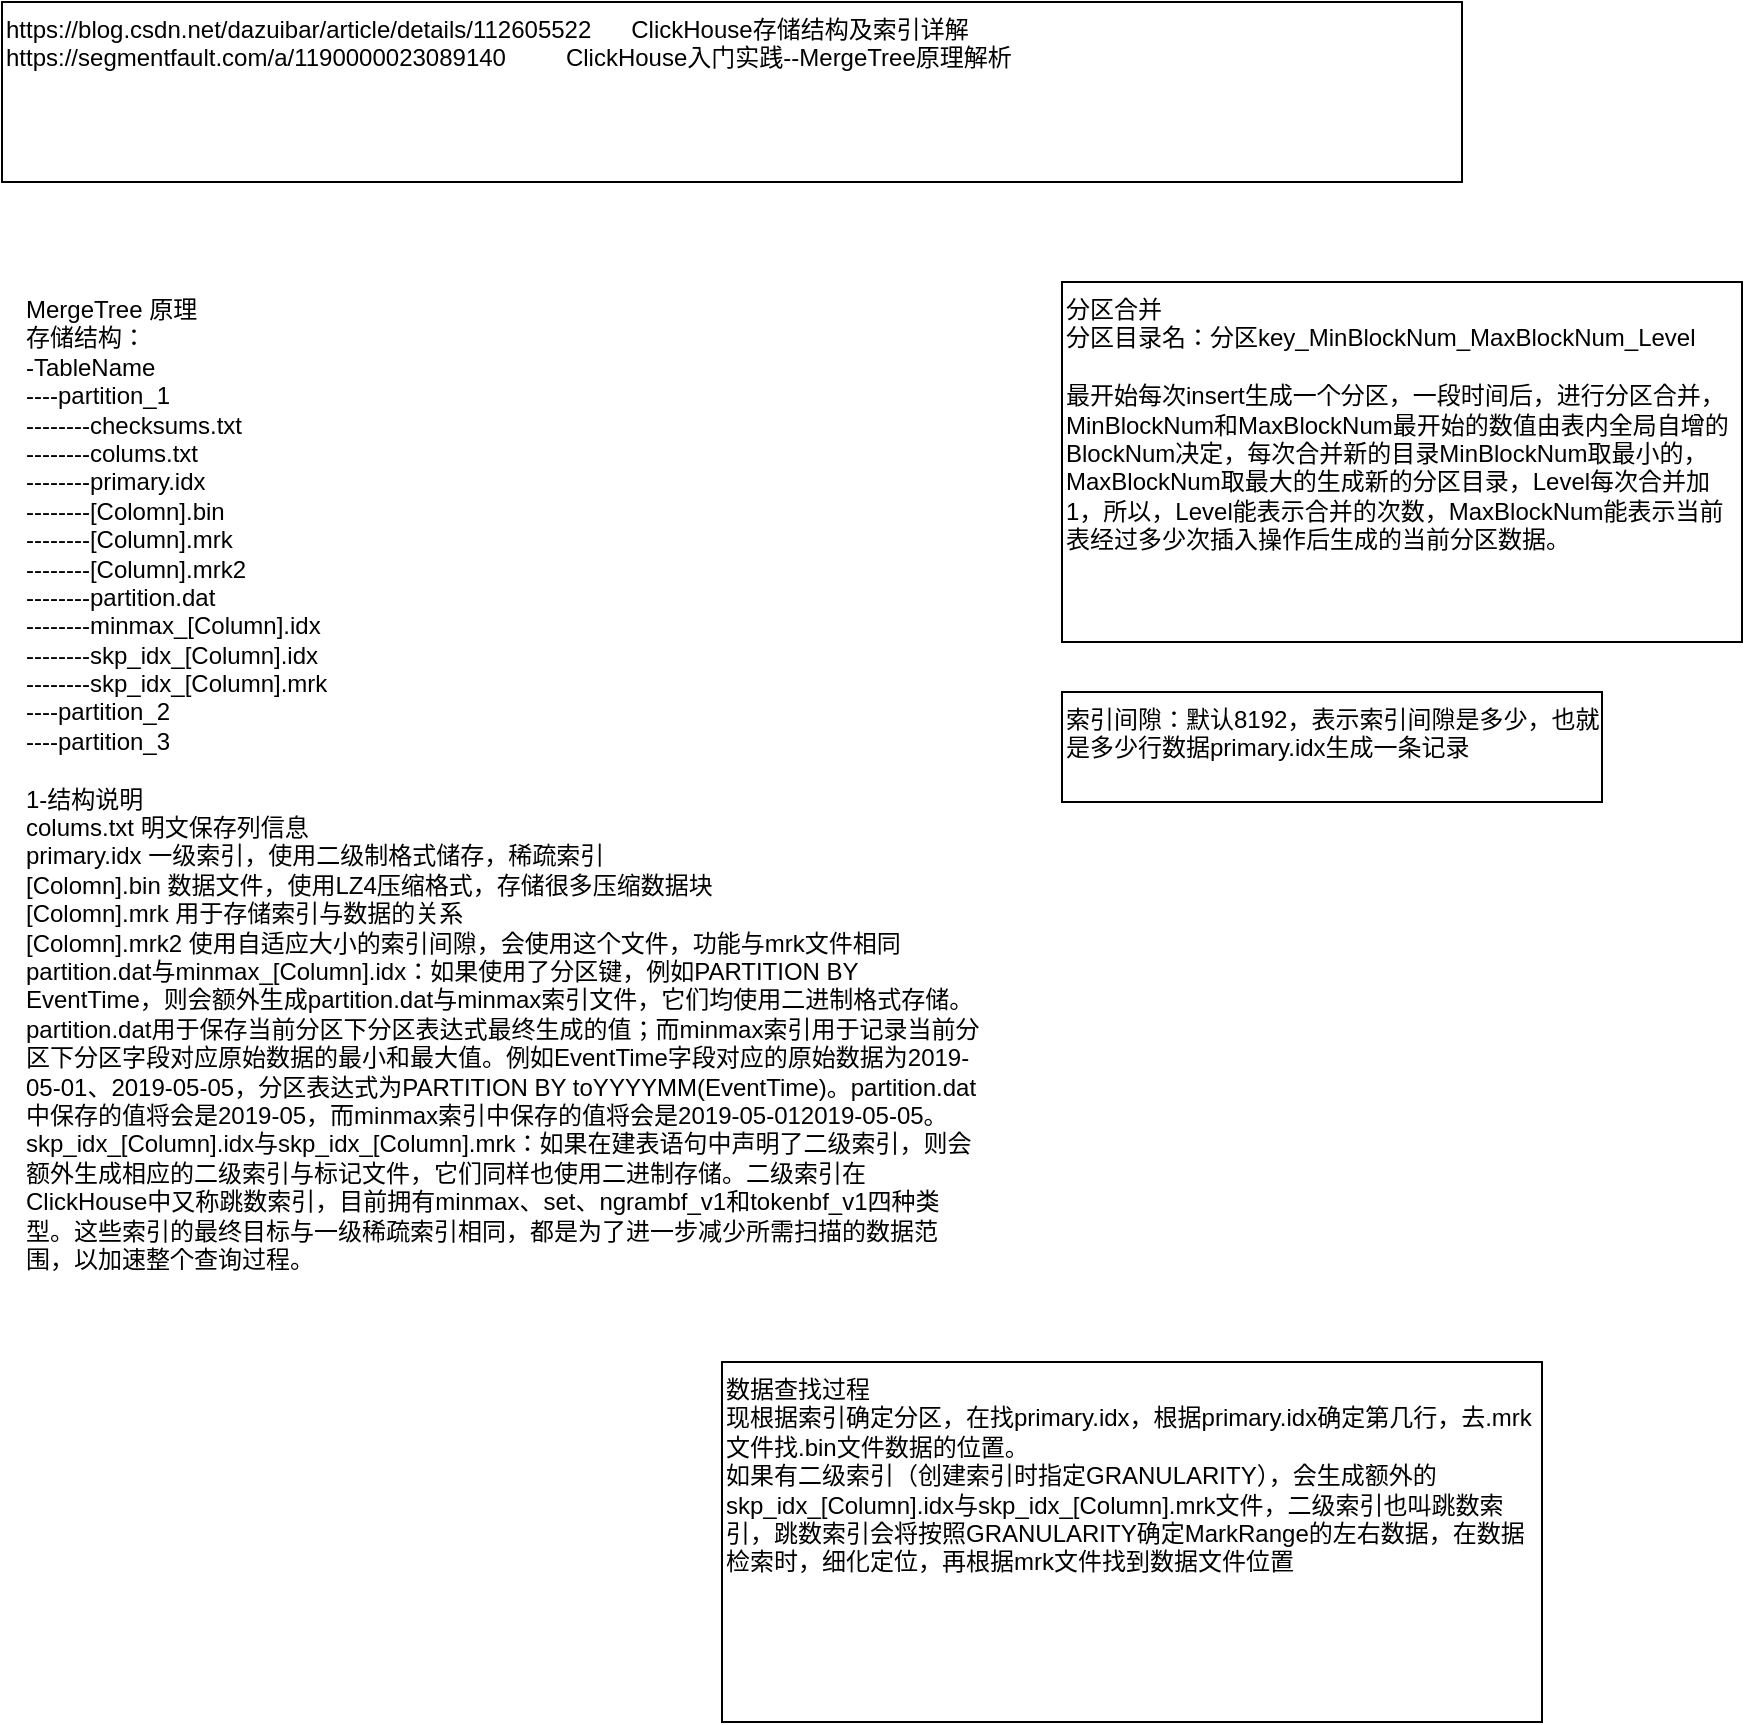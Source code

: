 <mxfile version="13.2.4" type="device"><diagram id="3H8OVSgQ-XpoPwuYhJ0F" name="Page-1"><mxGraphModel dx="946" dy="630" grid="1" gridSize="10" guides="1" tooltips="1" connect="1" arrows="1" fold="1" page="1" pageScale="1" pageWidth="827" pageHeight="1169" math="0" shadow="0"><root><mxCell id="0"/><mxCell id="1" parent="0"/><mxCell id="67tsE_MJFFnnIAoAEJKT-2" value="https://blog.csdn.net/dazuibar/article/details/112605522&amp;nbsp; &amp;nbsp; &amp;nbsp; ClickHouse存储结构及索引详解&lt;br&gt;https://segmentfault.com/a/1190000023089140&amp;nbsp; &amp;nbsp; &amp;nbsp; &amp;nbsp; &amp;nbsp;ClickHouse入门实践--MergeTree原理解析" style="rounded=0;whiteSpace=wrap;html=1;align=left;verticalAlign=top;" vertex="1" parent="1"><mxGeometry x="20" y="60" width="730" height="90" as="geometry"/></mxCell><mxCell id="67tsE_MJFFnnIAoAEJKT-3" value="MergeTree 原理&amp;nbsp;&lt;br&gt;存储结构：&lt;br&gt;-TableName&lt;br&gt;----partition_1&lt;br&gt;--------checksums.txt&lt;br&gt;--------colums.txt&lt;br&gt;--------primary.idx&lt;br&gt;--------[Colomn].bin&lt;br&gt;--------[Column].mrk&lt;br&gt;--------[Column].mrk2&lt;br&gt;--------partition.dat&lt;br&gt;--------minmax_[Column].idx&lt;br&gt;--------skp_idx_[Column].idx&lt;br&gt;--------skp_idx_[Column].mrk&lt;br&gt;----partition_2&lt;br&gt;----partition_3&lt;br&gt;&lt;br&gt;1-结构说明&lt;br&gt;colums.txt 明文保存列信息&lt;br&gt;primary.idx 一级索引，使用二级制格式储存，稀疏索引&lt;br&gt;[Colomn].bin 数据文件，使用LZ4压缩格式，存储很多压缩数据块&lt;br&gt;[Colomn].mrk 用于存储索引与数据的关系&lt;br&gt;[Colomn].mrk2 使用自适应大小的索引间隙，会使用这个文件，功能与mrk文件相同&lt;br&gt;partition.dat与minmax_[Column].idx：如果使用了分区键，例如PARTITION BY EventTime，则会额外生成partition.dat与minmax索引文件，它们均使用二进制格式存储。partition.dat用于保存当前分区下分区表达式最终生成的值；而minmax索引用于记录当前分区下分区字段对应原始数据的最小和最大值。例如EventTime字段对应的原始数据为2019-05-01、2019-05-05，分区表达式为PARTITION BY toYYYYMM(EventTime)。partition.dat中保存的值将会是2019-05，而minmax索引中保存的值将会是2019-05-012019-05-05。&lt;br&gt;&lt;div&gt;skp_idx_[Column].idx与skp_idx_[Column].mrk：如果在建表语句中声明了二级索引，则会额外生成相应的二级索引与标记文件，它们同样也使用二进制存储。二级索引在ClickHouse中又称跳数索引，目前拥有minmax、set、ngrambf_v1和tokenbf_v1四种类型。这些索引的最终目标与一级稀疏索引相同，都是为了进一步减少所需扫描的数据范围，以加速整个查询过程。&lt;/div&gt;&lt;div&gt;&lt;br&gt;&lt;/div&gt;" style="text;html=1;strokeColor=none;fillColor=none;align=left;verticalAlign=top;whiteSpace=wrap;rounded=0;" vertex="1" parent="1"><mxGeometry x="30" y="200" width="480" height="480" as="geometry"/></mxCell><mxCell id="67tsE_MJFFnnIAoAEJKT-4" value="分区合并&lt;br&gt;分区目录名：分区key_&lt;span&gt;MinBlockNum_MaxBlockNum_&lt;/span&gt;&lt;span&gt;Level&lt;br&gt;&lt;/span&gt;&lt;span&gt;&lt;br&gt;最开始每次insert生成一个分区，一段时间后，进行分区合并，&lt;/span&gt;MinBlockNum和MaxBlockNum最开始的数值由表内全局自增的BlockNum决定，每次合并新的目录MinBlockNum取最小的，MaxBlockNum取最大的生成新的分区目录，Level每次合并加1，所以，Level能表示合并的次数，MaxBlockNum能表示当前表经过多少次插入操作后生成的当前分区数据。&lt;span&gt;&lt;br&gt;&lt;/span&gt;" style="rounded=0;whiteSpace=wrap;html=1;align=left;verticalAlign=top;" vertex="1" parent="1"><mxGeometry x="550" y="200" width="340" height="180" as="geometry"/></mxCell><mxCell id="67tsE_MJFFnnIAoAEJKT-5" value="&lt;span&gt;索引间隙：默认8192，表示索引间隙是多少，也就是多少行数据primary.idx生成一条记录&lt;br&gt;&lt;/span&gt;" style="rounded=0;whiteSpace=wrap;html=1;align=left;verticalAlign=top;" vertex="1" parent="1"><mxGeometry x="550" y="405" width="270" height="55" as="geometry"/></mxCell><mxCell id="67tsE_MJFFnnIAoAEJKT-7" value="数据查找过程&lt;br&gt;现根据索引确定分区，在找primary.idx，根据primary.idx确定第几行，去.mrk文件找.bin文件数据的位置。&lt;br&gt;如果有二级索引（创建索引时指定GRANULARITY），会生成额外的skp_idx_[Column].idx与skp_idx_[Column].mrk文件，二级索引也叫跳数索引，跳数索引会将按照GRANULARITY确定MarkRange的左右数据，在数据检索时，细化定位，再根据mrk文件找到数据文件位置" style="rounded=0;whiteSpace=wrap;html=1;align=left;verticalAlign=top;" vertex="1" parent="1"><mxGeometry x="380" y="740" width="410" height="180" as="geometry"/></mxCell></root></mxGraphModel></diagram></mxfile>